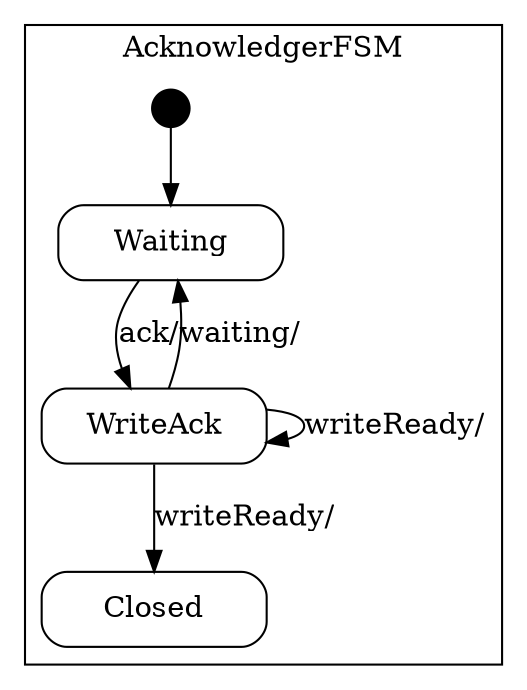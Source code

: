 digraph Acknowledger {

    node
        [shape=Mrecord width=1.5];

    subgraph cluster_AcknowledgerFSM {

        label="AcknowledgerFSM";

        //
        // States (Nodes)
        //

        "AcknowledgerFSM::Waiting"
            [label="{Waiting}"];

        "AcknowledgerFSM::WriteAck"
            [label="{WriteAck}"];

        "AcknowledgerFSM::Closed"
            [label="{Closed}"];

        "%start"
            [label="" shape=circle style=filled fillcolor=black width=0.25];

        //
        // Transitions (Edges)
        //

        "AcknowledgerFSM::Waiting" -> "AcknowledgerFSM::WriteAck"
            [label="ack/\l"];

        "AcknowledgerFSM::WriteAck" -> "AcknowledgerFSM::Closed"
            [label="writeReady/\l"];

        "AcknowledgerFSM::WriteAck" -> "AcknowledgerFSM::WriteAck"
            [label="writeReady/\l"];

        "AcknowledgerFSM::WriteAck" -> "AcknowledgerFSM::Waiting"
            [label="waiting/\l"];

        "%start" -> "AcknowledgerFSM::Waiting"
    }

}
